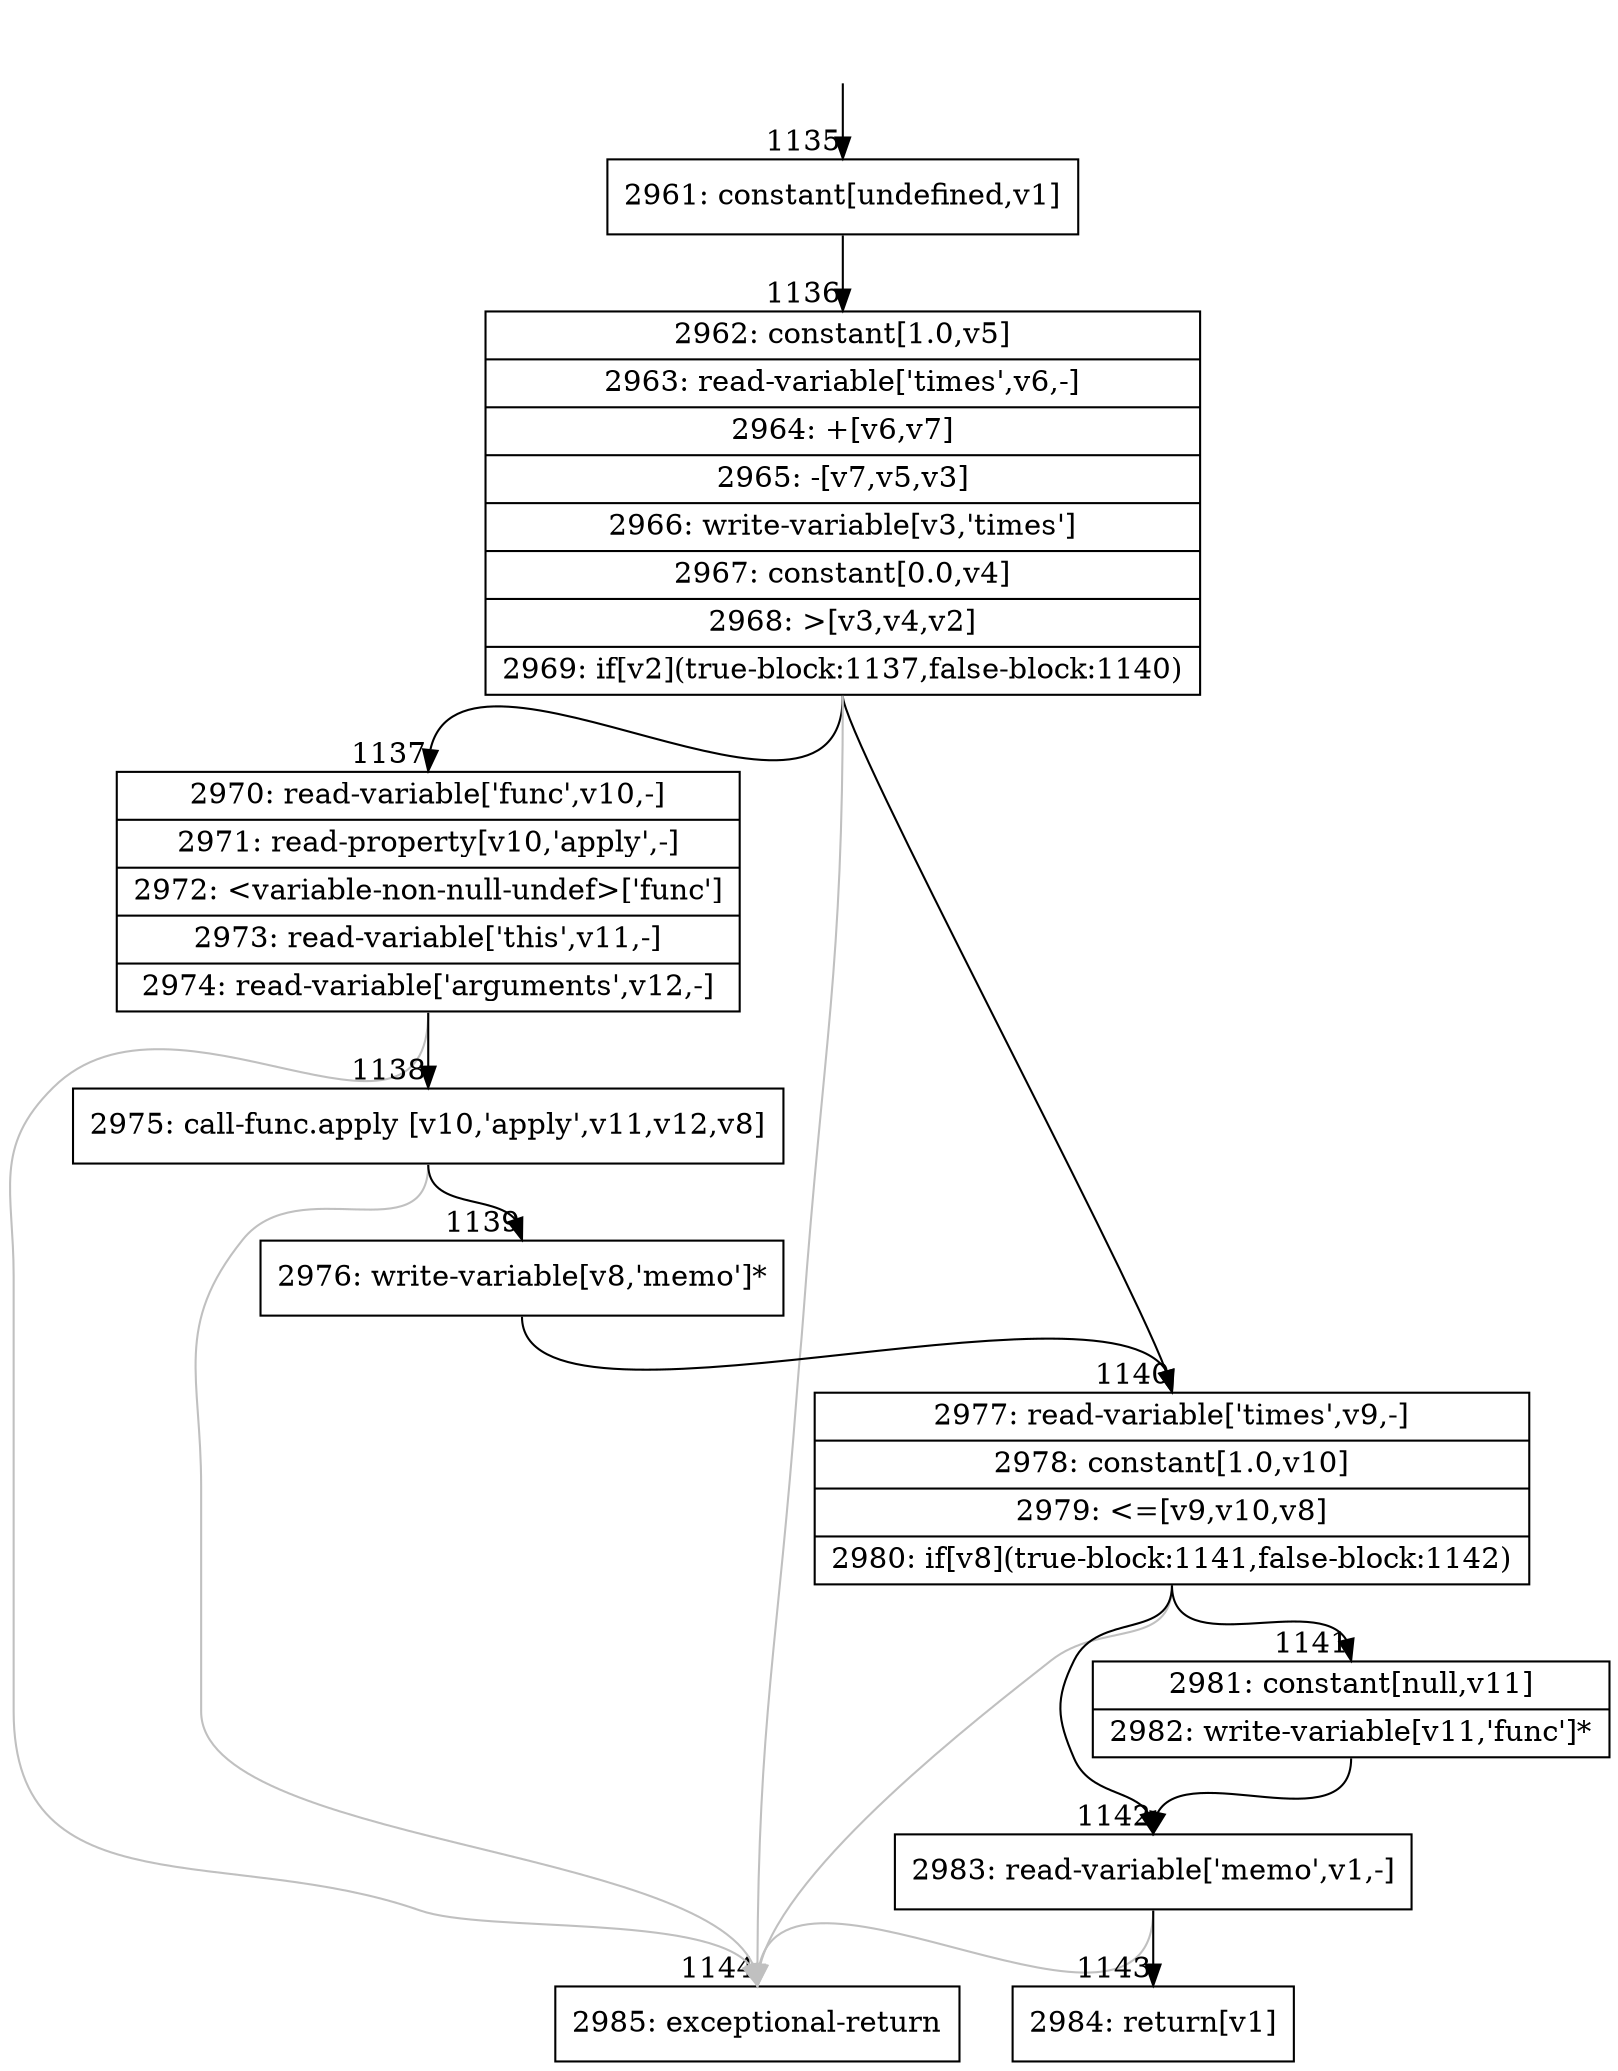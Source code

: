 digraph {
rankdir="TD"
BB_entry100[shape=none,label=""];
BB_entry100 -> BB1135 [tailport=s, headport=n, headlabel="    1135"]
BB1135 [shape=record label="{2961: constant[undefined,v1]}" ] 
BB1135 -> BB1136 [tailport=s, headport=n, headlabel="      1136"]
BB1136 [shape=record label="{2962: constant[1.0,v5]|2963: read-variable['times',v6,-]|2964: +[v6,v7]|2965: -[v7,v5,v3]|2966: write-variable[v3,'times']|2967: constant[0.0,v4]|2968: \>[v3,v4,v2]|2969: if[v2](true-block:1137,false-block:1140)}" ] 
BB1136 -> BB1137 [tailport=s, headport=n, headlabel="      1137"]
BB1136 -> BB1140 [tailport=s, headport=n, headlabel="      1140"]
BB1136 -> BB1144 [tailport=s, headport=n, color=gray, headlabel="      1144"]
BB1137 [shape=record label="{2970: read-variable['func',v10,-]|2971: read-property[v10,'apply',-]|2972: \<variable-non-null-undef\>['func']|2973: read-variable['this',v11,-]|2974: read-variable['arguments',v12,-]}" ] 
BB1137 -> BB1138 [tailport=s, headport=n, headlabel="      1138"]
BB1137 -> BB1144 [tailport=s, headport=n, color=gray]
BB1138 [shape=record label="{2975: call-func.apply [v10,'apply',v11,v12,v8]}" ] 
BB1138 -> BB1139 [tailport=s, headport=n, headlabel="      1139"]
BB1138 -> BB1144 [tailport=s, headport=n, color=gray]
BB1139 [shape=record label="{2976: write-variable[v8,'memo']*}" ] 
BB1139 -> BB1140 [tailport=s, headport=n]
BB1140 [shape=record label="{2977: read-variable['times',v9,-]|2978: constant[1.0,v10]|2979: \<=[v9,v10,v8]|2980: if[v8](true-block:1141,false-block:1142)}" ] 
BB1140 -> BB1141 [tailport=s, headport=n, headlabel="      1141"]
BB1140 -> BB1142 [tailport=s, headport=n, headlabel="      1142"]
BB1140 -> BB1144 [tailport=s, headport=n, color=gray]
BB1141 [shape=record label="{2981: constant[null,v11]|2982: write-variable[v11,'func']*}" ] 
BB1141 -> BB1142 [tailport=s, headport=n]
BB1142 [shape=record label="{2983: read-variable['memo',v1,-]}" ] 
BB1142 -> BB1143 [tailport=s, headport=n, headlabel="      1143"]
BB1142 -> BB1144 [tailport=s, headport=n, color=gray]
BB1143 [shape=record label="{2984: return[v1]}" ] 
BB1144 [shape=record label="{2985: exceptional-return}" ] 
//#$~ 893
}
